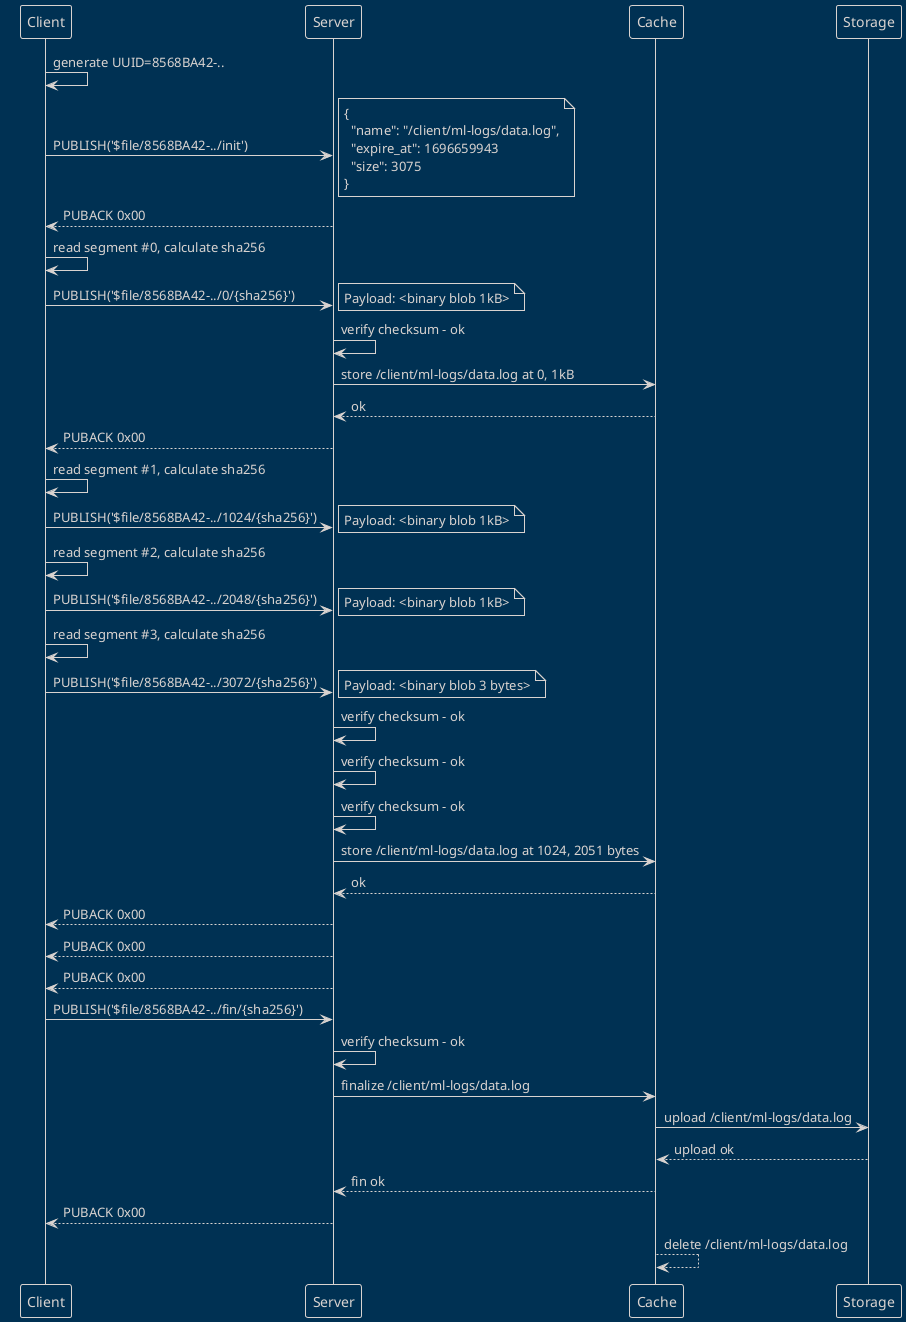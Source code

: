 @startuml
!theme blueprint
Client -> Client: generate UUID=8568BA42-..
Client -> Server: PUBLISH('$file/8568BA42-../init')
note right
{
  "name": "/client/ml-logs/data.log",
  "expire_at": 1696659943
  "size": 3075
}
end note
Server --> Client: PUBACK 0x00
Client -> Client: read segment #0, calculate sha256
Client -> Server: PUBLISH('$file/8568BA42-../0/{sha256}')
note right
Payload: <binary blob 1kB>
end note
Server -> Server: verify checksum - ok
Server -> Cache: store /client/ml-logs/data.log at 0, 1kB
Cache --> Server: ok
Server --> Client: PUBACK 0x00
Client -> Client: read segment #1, calculate sha256
Client -> Server: PUBLISH('$file/8568BA42-../1024/{sha256}')
note right
Payload: <binary blob 1kB>
end note
Client -> Client: read segment #2, calculate sha256
Client -> Server: PUBLISH('$file/8568BA42-../2048/{sha256}')
note right
Payload: <binary blob 1kB>
end note
Client -> Client: read segment #3, calculate sha256
Client -> Server: PUBLISH('$file/8568BA42-../3072/{sha256}')
note right
Payload: <binary blob 3 bytes>
end note
Server -> Server: verify checksum - ok
Server -> Server: verify checksum - ok
Server -> Server: verify checksum - ok
Server -> Cache: store /client/ml-logs/data.log at 1024, 2051 bytes
Cache --> Server: ok
Server --> Client: PUBACK 0x00
Server --> Client: PUBACK 0x00
Server --> Client: PUBACK 0x00
Client -> Server: PUBLISH('$file/8568BA42-../fin/{sha256}')
Server -> Server: verify checksum - ok
Server -> Cache: finalize /client/ml-logs/data.log
Cache -> Storage: upload /client/ml-logs/data.log
Storage --> Cache: upload ok
Cache --> Server: fin ok
Server --> Client: PUBACK 0x00
Cache --> Cache: delete /client/ml-logs/data.log
@enduml

